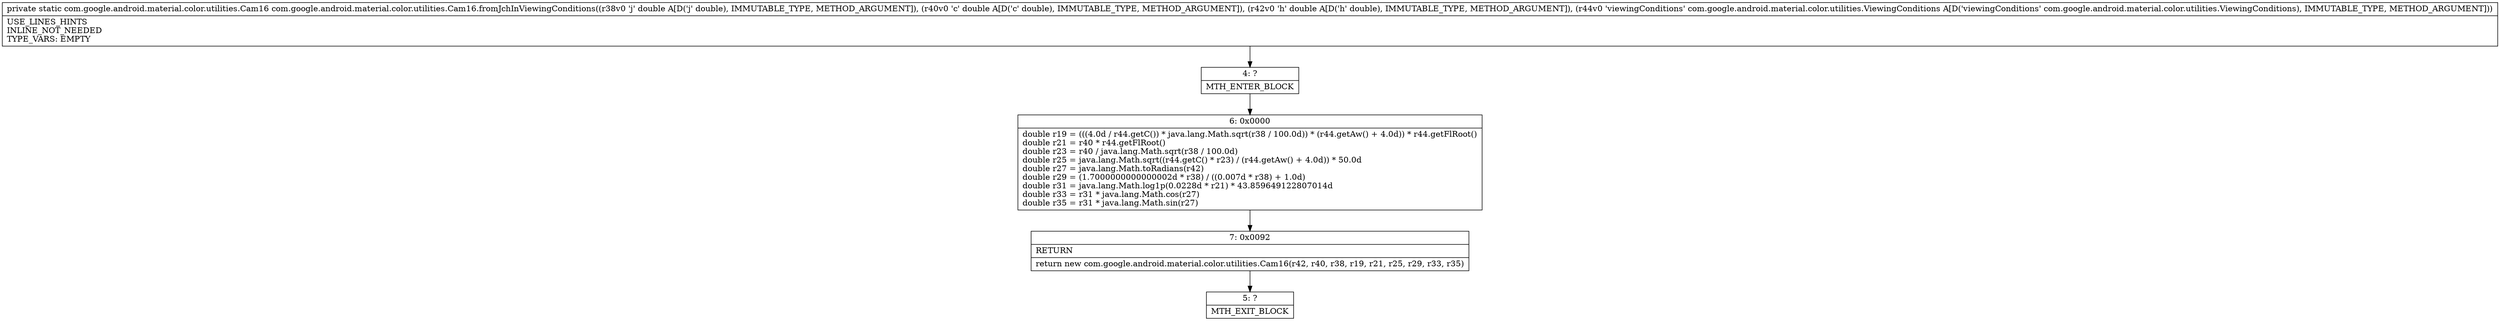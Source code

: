 digraph "CFG forcom.google.android.material.color.utilities.Cam16.fromJchInViewingConditions(DDDLcom\/google\/android\/material\/color\/utilities\/ViewingConditions;)Lcom\/google\/android\/material\/color\/utilities\/Cam16;" {
Node_4 [shape=record,label="{4\:\ ?|MTH_ENTER_BLOCK\l}"];
Node_6 [shape=record,label="{6\:\ 0x0000|double r19 = (((4.0d \/ r44.getC()) * java.lang.Math.sqrt(r38 \/ 100.0d)) * (r44.getAw() + 4.0d)) * r44.getFlRoot()\ldouble r21 = r40 * r44.getFlRoot()\ldouble r23 = r40 \/ java.lang.Math.sqrt(r38 \/ 100.0d)\ldouble r25 = java.lang.Math.sqrt((r44.getC() * r23) \/ (r44.getAw() + 4.0d)) * 50.0d\ldouble r27 = java.lang.Math.toRadians(r42)\ldouble r29 = (1.7000000000000002d * r38) \/ ((0.007d * r38) + 1.0d)\ldouble r31 = java.lang.Math.log1p(0.0228d * r21) * 43.859649122807014d\ldouble r33 = r31 * java.lang.Math.cos(r27)\ldouble r35 = r31 * java.lang.Math.sin(r27)\l}"];
Node_7 [shape=record,label="{7\:\ 0x0092|RETURN\l|return new com.google.android.material.color.utilities.Cam16(r42, r40, r38, r19, r21, r25, r29, r33, r35)\l}"];
Node_5 [shape=record,label="{5\:\ ?|MTH_EXIT_BLOCK\l}"];
MethodNode[shape=record,label="{private static com.google.android.material.color.utilities.Cam16 com.google.android.material.color.utilities.Cam16.fromJchInViewingConditions((r38v0 'j' double A[D('j' double), IMMUTABLE_TYPE, METHOD_ARGUMENT]), (r40v0 'c' double A[D('c' double), IMMUTABLE_TYPE, METHOD_ARGUMENT]), (r42v0 'h' double A[D('h' double), IMMUTABLE_TYPE, METHOD_ARGUMENT]), (r44v0 'viewingConditions' com.google.android.material.color.utilities.ViewingConditions A[D('viewingConditions' com.google.android.material.color.utilities.ViewingConditions), IMMUTABLE_TYPE, METHOD_ARGUMENT]))  | USE_LINES_HINTS\lINLINE_NOT_NEEDED\lTYPE_VARS: EMPTY\l}"];
MethodNode -> Node_4;Node_4 -> Node_6;
Node_6 -> Node_7;
Node_7 -> Node_5;
}

